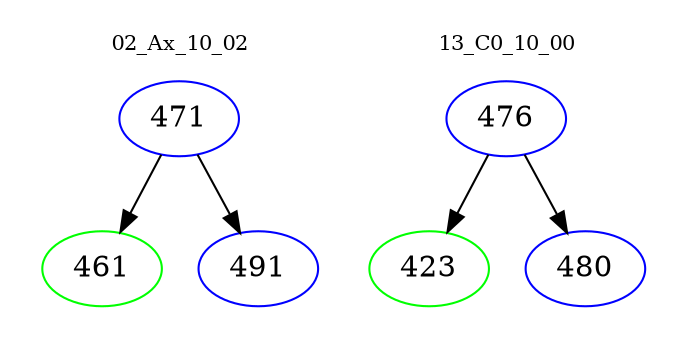 digraph{
subgraph cluster_0 {
color = white
label = "02_Ax_10_02";
fontsize=10;
T0_471 [label="471", color="blue"]
T0_471 -> T0_461 [color="black"]
T0_461 [label="461", color="green"]
T0_471 -> T0_491 [color="black"]
T0_491 [label="491", color="blue"]
}
subgraph cluster_1 {
color = white
label = "13_C0_10_00";
fontsize=10;
T1_476 [label="476", color="blue"]
T1_476 -> T1_423 [color="black"]
T1_423 [label="423", color="green"]
T1_476 -> T1_480 [color="black"]
T1_480 [label="480", color="blue"]
}
}
